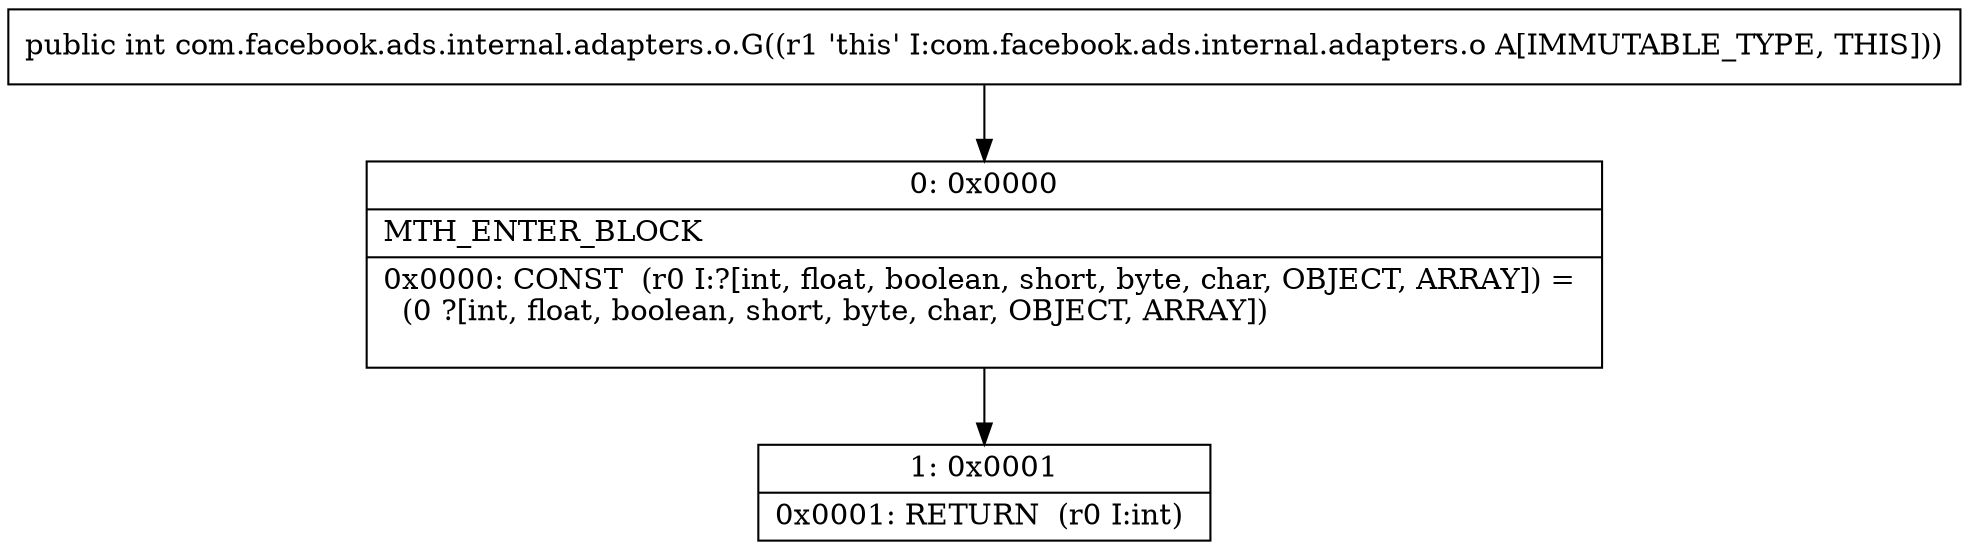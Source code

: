 digraph "CFG forcom.facebook.ads.internal.adapters.o.G()I" {
Node_0 [shape=record,label="{0\:\ 0x0000|MTH_ENTER_BLOCK\l|0x0000: CONST  (r0 I:?[int, float, boolean, short, byte, char, OBJECT, ARRAY]) = \l  (0 ?[int, float, boolean, short, byte, char, OBJECT, ARRAY])\l \l}"];
Node_1 [shape=record,label="{1\:\ 0x0001|0x0001: RETURN  (r0 I:int) \l}"];
MethodNode[shape=record,label="{public int com.facebook.ads.internal.adapters.o.G((r1 'this' I:com.facebook.ads.internal.adapters.o A[IMMUTABLE_TYPE, THIS])) }"];
MethodNode -> Node_0;
Node_0 -> Node_1;
}

